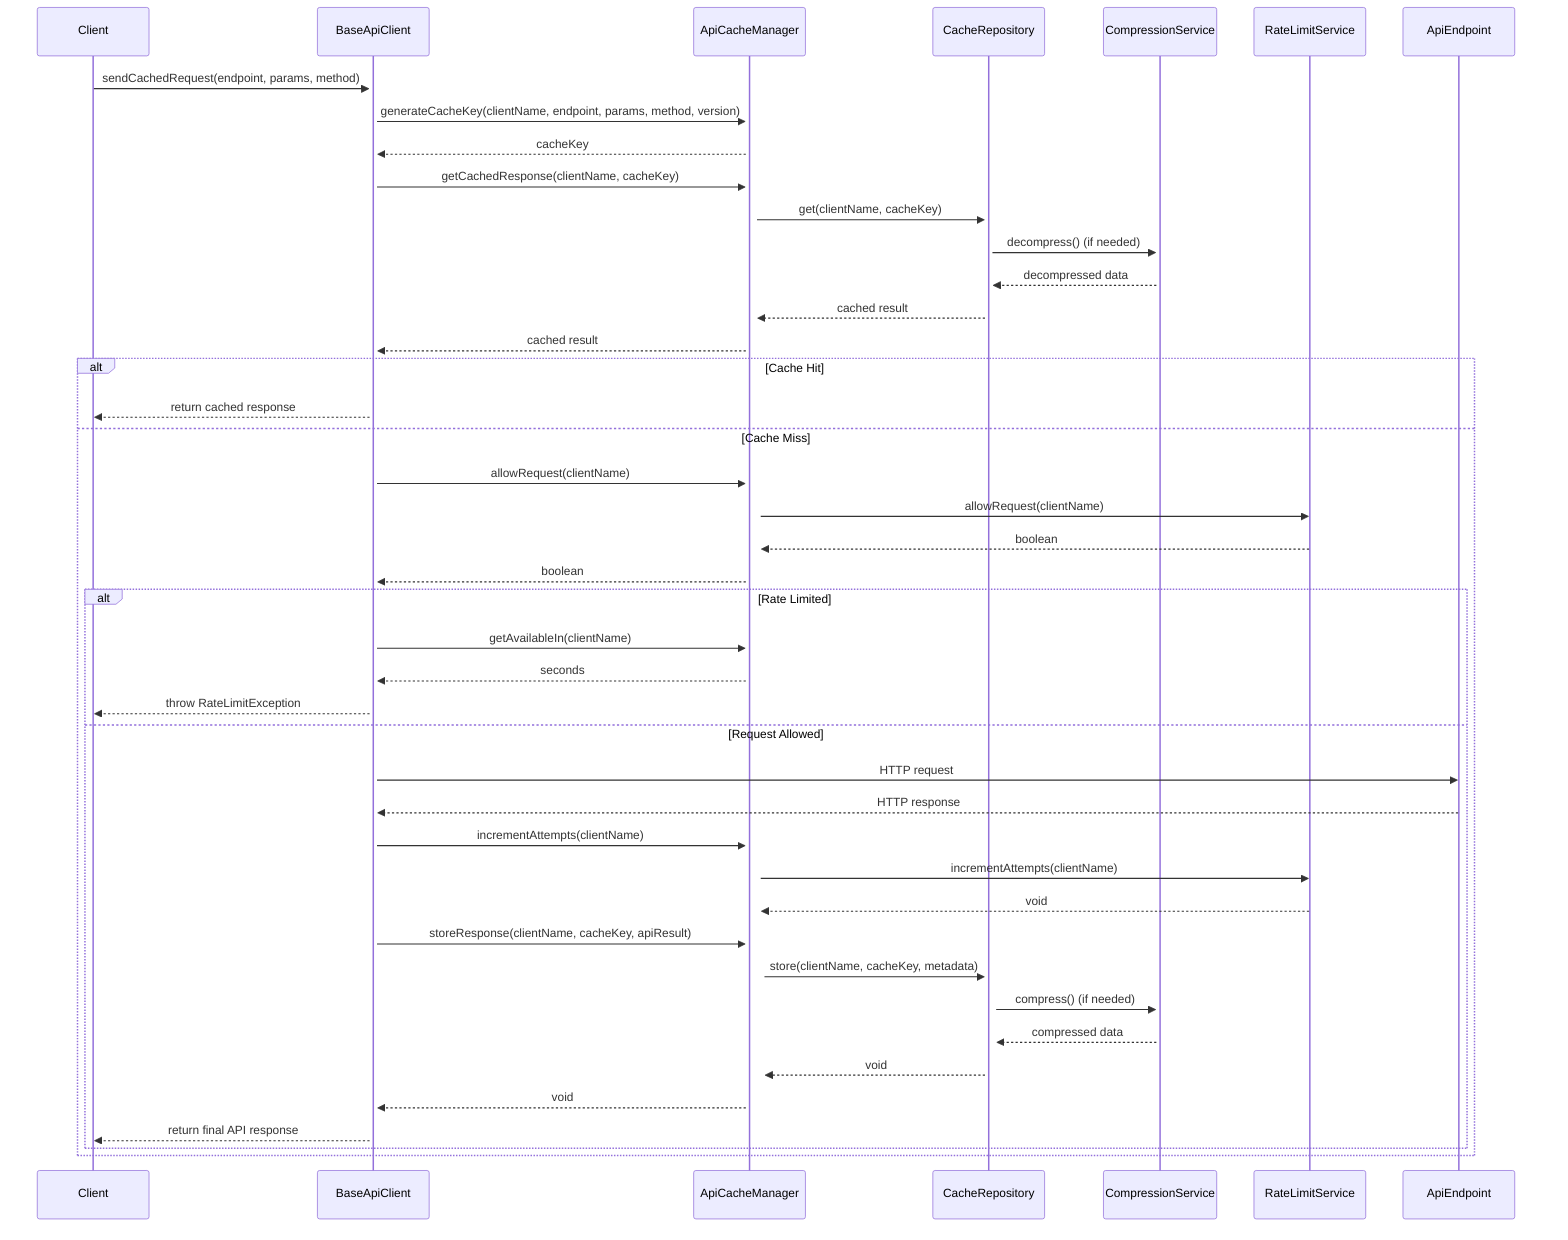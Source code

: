 sequenceDiagram
    participant Client
    participant BaseApiClient
    participant ApiCacheManager
    participant CacheRepository
    participant CompressionService
    participant RateLimitService
    participant ApiEndpoint
    
    %% 1) Client calls BaseApiClient
    Client->>+BaseApiClient: sendCachedRequest(endpoint, params, method)

    %% 2) Generate cache key
    BaseApiClient->>+ApiCacheManager: generateCacheKey(clientName, endpoint, params, method, version)
    ApiCacheManager-->>BaseApiClient: cacheKey

    %% 3) Check cache
    BaseApiClient->>+ApiCacheManager: getCachedResponse(clientName, cacheKey)
    ApiCacheManager->>+CacheRepository: get(clientName, cacheKey)
    CacheRepository->>+CompressionService: decompress() (if needed)
    CompressionService-->>CacheRepository: decompressed data
    CacheRepository-->>ApiCacheManager: cached result
    ApiCacheManager-->>BaseApiClient: cached result

    alt Cache Hit
        %% 3A) Cache hit: return cached immediately
        BaseApiClient-->>Client: return cached response
    else Cache Miss
        %% 3B) Check rate limit
        BaseApiClient->>+ApiCacheManager: allowRequest(clientName)
        ApiCacheManager->>RateLimitService: allowRequest(clientName)
        RateLimitService-->>ApiCacheManager: boolean
        ApiCacheManager-->>BaseApiClient: boolean

        alt Rate Limited
            %% 4A) Rate limit triggered
            BaseApiClient->>ApiCacheManager: getAvailableIn(clientName)
            ApiCacheManager-->>BaseApiClient: seconds
            BaseApiClient-->>Client: throw RateLimitException
        else Request Allowed
            %% 4B) Make real API call
            BaseApiClient->>ApiEndpoint: HTTP request
            ApiEndpoint-->>BaseApiClient: HTTP response
            
            %% 5) Track rate limit usage
            BaseApiClient->>ApiCacheManager: incrementAttempts(clientName)
            ApiCacheManager->>RateLimitService: incrementAttempts(clientName)
            RateLimitService-->>ApiCacheManager: void
            
            %% 6) Cache the fresh response
            BaseApiClient->>+ApiCacheManager: storeResponse(clientName, cacheKey, apiResult)
            ApiCacheManager->>+CacheRepository: store(clientName, cacheKey, metadata)
            CacheRepository->>+CompressionService: compress() (if needed)
            CompressionService-->>CacheRepository: compressed data
            CacheRepository-->>ApiCacheManager: void
            ApiCacheManager-->>BaseApiClient: void
            
            %% 7) Return result
            BaseApiClient-->>Client: return final API response
        end
    end